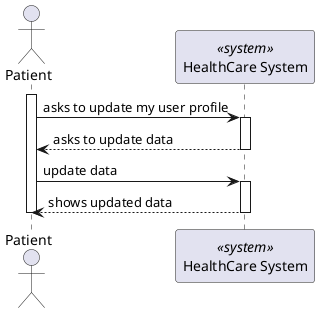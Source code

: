 @startuml

actor Patient as "Patient"
participant SYS as "HealthCare System" <<system>>

activate Patient

    Patient -> SYS : asks to update my user profile
    
    activate SYS

        SYS --> Patient : asks to update data

    deactivate SYS

    Patient -> SYS : update data

    activate SYS 
        SYS --> Patient: shows updated data
        
    deactivate SYS

deactivate Patient


@enduml